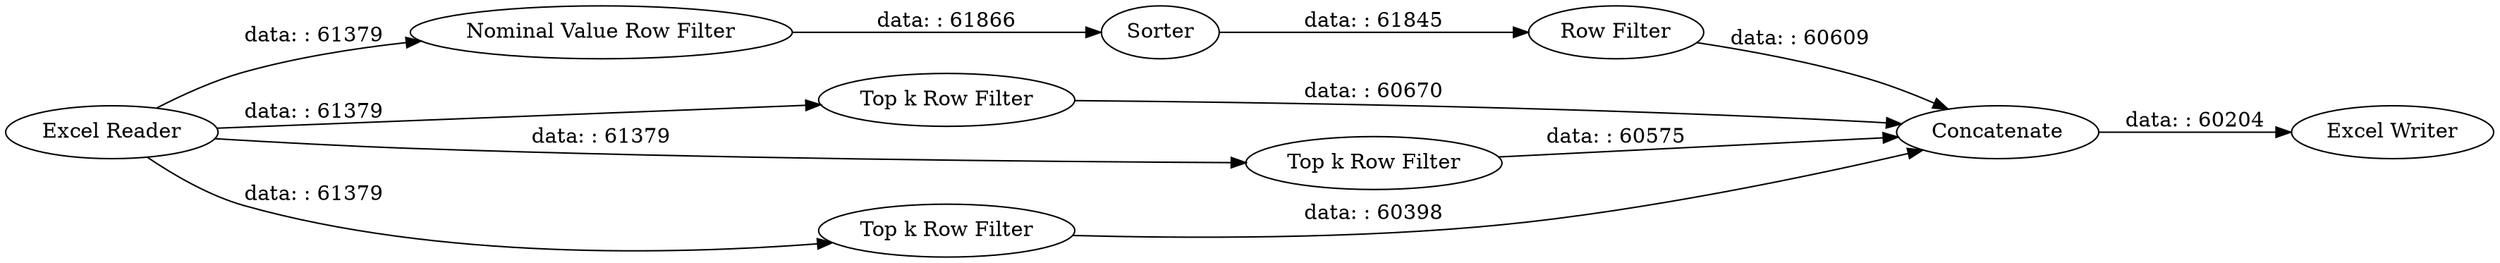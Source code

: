 digraph {
	"4263605362216078785_1" [label="Excel Reader"]
	"4263605362216078785_12" [label="Nominal Value Row Filter"]
	"4263605362216078785_7" [label=Concatenate]
	"4263605362216078785_2" [label="Top k Row Filter"]
	"4263605362216078785_13" [label="Excel Writer"]
	"4263605362216078785_9" [label=Sorter]
	"4263605362216078785_3" [label="Top k Row Filter"]
	"4263605362216078785_10" [label="Row Filter"]
	"4263605362216078785_4" [label="Top k Row Filter"]
	"4263605362216078785_4" -> "4263605362216078785_7" [label="data: : 60398"]
	"4263605362216078785_7" -> "4263605362216078785_13" [label="data: : 60204"]
	"4263605362216078785_2" -> "4263605362216078785_7" [label="data: : 60670"]
	"4263605362216078785_1" -> "4263605362216078785_2" [label="data: : 61379"]
	"4263605362216078785_1" -> "4263605362216078785_4" [label="data: : 61379"]
	"4263605362216078785_12" -> "4263605362216078785_9" [label="data: : 61866"]
	"4263605362216078785_10" -> "4263605362216078785_7" [label="data: : 60609"]
	"4263605362216078785_1" -> "4263605362216078785_3" [label="data: : 61379"]
	"4263605362216078785_9" -> "4263605362216078785_10" [label="data: : 61845"]
	"4263605362216078785_1" -> "4263605362216078785_12" [label="data: : 61379"]
	"4263605362216078785_3" -> "4263605362216078785_7" [label="data: : 60575"]
	rankdir=LR
}
